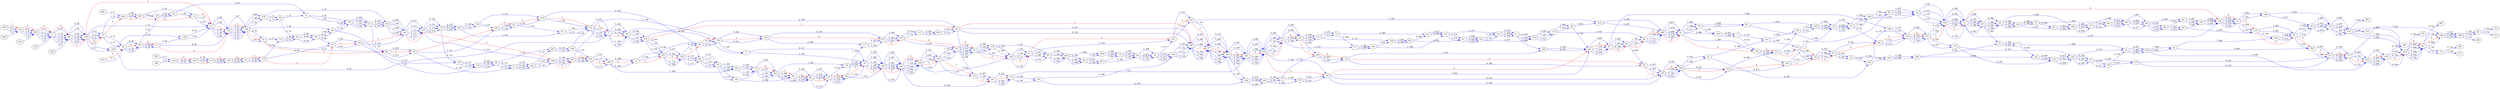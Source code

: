 digraph G
{
rankdir = LR
196 -> 134[label="0, 0" color=blue]
134 -> 206[label="0, 9" color=blue]
206 -> 2[label="0, 12" color=blue]
2 -> 90[label="0, 16" color=blue]
90 -> -219[label="0, 20" color=blue]
-219 -> -188[label="0, 21" color=blue]
-188 -> -139[label="0, 22" color=blue]
-139 -> 127[label="0, 60" color=blue]
127 -> -39[label="0, 66" color=blue]
-39 -> -130[label="0, 67" color=blue]
-130 -> -178[label="0, 68" color=blue]
-178 -> 110[label="0, 72" color=blue]
110 -> -84[label="0, 74" color=blue]
-84 -> 156[label="0, 84" color=blue]
156 -> -46[label="0, 86" color=blue]
-46 -> -103[label="0, 90" color=blue]
-103 -> 121[label="0, 102" color=blue]
121 -> 145[label="0, 107" color=blue]
145 -> -69[label="0, 108" color=blue]
-69 -> 125[label="0, 111" color=blue]
125 -> -33[label="0, 114" color=blue]
-33 -> -187[label="0, 115" color=blue]
-187 -> -151[label="0, 118" color=blue]
-151 -> -197[label="0, 128" color=blue]
-197 -> 98[label="0, 144" color=blue]
98 -> 16[label="0, 177" color=blue]
16 -> -161[label="0, 182" color=blue]
-161 -> -71[label="0, 191" color=blue]
-71 -> 203[label="0, 201" color=blue]
203 -> 86[label="0, 206" color=blue]
86 -> 217[label="0, 225" color=blue]
217 -> 179[label="0, 231" color=blue]
179 -> -8[label="0, 247" color=blue]
-8 -> 128[label="0, 249" color=blue]
128 -> 24[label="0, 250" color=blue]
24 -> 109[label="0, 252" color=blue]
109 -> -185[label="0, 254" color=blue]
-185 -> 13[label="0, 276" color=blue]
13 -> 147[label="0, 281" color=blue]
147 -> 204[label="0, 283" color=blue]
204 -> 38[label="0, 284" color=blue]
38 -> 207[label="0, 287" color=blue]
207 -> 28[label="0, 296" color=blue]
28 -> 78[label="0, 312" color=blue]
78 -> -136[label="0, 317" color=blue]
-136 -> 198[label="0, 331" color=blue]
198 -> 157[label="0, 342" color=blue]
157 -> -215[label="0, 346" color=blue]
-215 -> -183[label="0, 347" color=blue]
-183 -> 184[label="0, 348" color=blue]
184 -> 10[label="0, 350" color=blue]
10 -> -85[label="0, 358" color=blue]
-85 -> 111[label="0, 359" color=blue]
111 -> -226[label="0, 372" color=blue]
-226 -> 201[label="0, 396" color=blue]
201 -> -93[label="0, 404" color=blue]
-93 -> 132[label="0, 410" color=blue]
132 -> 213[label="0, 411" color=blue]
213 -> 6[label="0, 435" color=blue]
6 -> 124[label="0, 440" color=blue]
124 -> -170[label="0, 450" color=blue]
-170 -> 48[label="0, 452" color=blue]
48 -> -146[label="0, 468" color=blue]
-146 -> 31[label="0, 471" color=blue]
31 -> -57[label="0, 483" color=blue]
-57 -> -181[label="0, 485" color=blue]
-181 -> -3[label="0, 501" color=blue]
-3 -> -222[label="0, 518" color=blue]
-222 -> -210[label="0, 522" color=blue]
-210 -> -23[label="0, 531" color=blue]
-23 -> -81[label="0, 538" color=blue]
-81 -> 182[label="0, 551" color=blue]
182 -> -26[label="0, 576" color=blue]
-26 -> 171[label="0, 577" color=blue]
171 -> 108[label="0, 578" color=blue]
108 -> -11[label="0, 579" color=blue]
-11 -> -83[label="0, 582" color=blue]
-83 -> -95[label="0, 585" color=blue]
-95 -> -142[label="0, 586" color=blue]
-142 -> 43[label="0, 587" color=blue]
43 -> -164[label="0, 603" color=blue]
-164 -> -73[label="0, 609" color=blue]
-73 -> 101[label="0, 611" color=blue]
101 -> 191[label="0, 612" color=blue]
191 -> -60[label="0, 627" color=blue]
-60 -> 88[label="0, 629" color=blue]
88 -> 44[label="0, 632" color=blue]
44 -> -162[label="0, 645" color=blue]
-162 -> 138[label="0, 648" color=blue]
138 -> 21[label="0, 651" color=blue]
21 -> -131[label="0, 654" color=blue]
-131 -> -225[label="0, 658" color=blue]
-225 -> 92[label="0, 674" color=blue]
92 -> 94[label="0, 675" color=blue]
94 -> -112[label="0, 678" color=blue]
-112 -> -152[label="0, 684" color=blue]
-152 -> -104[label="0, 689" color=blue]
-104 -> -52[label="0, 693" color=blue]
-52 -> -166[label="0, 698" color=blue]
-166 -> -189[label="0, 699" color=blue]
-189 -> -82[label="0, 700" color=blue]
-82 -> 272[label="0, 701" color=blue]
196 -> 134[label="1, 0" color=blue]
134 -> 206[label="1, 9" color=blue]
206 -> 2[label="1, 12" color=blue]
2 -> 90[label="1, 16" color=blue]
90 -> -219[label="1, 20" color=blue]
-219 -> -77[label="1, 21" color=blue]
-77 -> 148[label="1, 23" color=blue]
148 -> 169[label="1, 28" color=blue]
169 -> -36[label="1, 42" color=blue]
-36 -> 212[label="1, 46" color=blue]
212 -> -51[label="1, 60" color=blue]
-51 -> 127[label="1, 63" color=blue]
127 -> -39[label="1, 66" color=blue]
-39 -> -130[label="1, 67" color=blue]
-130 -> -178[label="1, 68" color=blue]
-178 -> 110[label="1, 72" color=blue]
110 -> 27[label="1, 74" color=blue]
27 -> -103[label="1, 90" color=blue]
-103 -> 121[label="1, 102" color=blue]
121 -> 145[label="1, 107" color=blue]
145 -> -69[label="1, 108" color=blue]
-69 -> 125[label="1, 111" color=blue]
125 -> -33[label="1, 114" color=blue]
-33 -> -187[label="1, 115" color=blue]
-187 -> -151[label="1, 118" color=blue]
-151 -> 159[label="1, 128" color=blue]
159 -> 42[label="1, 138" color=blue]
42 -> 67[label="1, 143" color=blue]
67 -> 172[label="1, 144" color=blue]
172 -> 5[label="1, 159" color=blue]
5 -> -56[label="1, 162" color=blue]
-56 -> 102[label="1, 164" color=blue]
102 -> 205[label="1, 165" color=blue]
205 -> -129[label="1, 171" color=blue]
-129 -> 98[label="1, 173" color=blue]
98 -> 16[label="1, 177" color=blue]
16 -> 216[label="1, 182" color=blue]
216 -> -71[label="1, 195" color=blue]
-71 -> 203[label="1, 201" color=blue]
203 -> 58[label="1, 206" color=blue]
58 -> 86[label="1, 222" color=blue]
86 -> 217[label="1, 225" color=blue]
217 -> -64[label="1, 231" color=blue]
-64 -> 128[label="1, 233" color=blue]
128 -> 24[label="1, 250" color=blue]
24 -> 109[label="1, 252" color=blue]
109 -> -100[label="1, 254" color=blue]
-100 -> 175[label="1, 257" color=blue]
175 -> 53[label="1, 258" color=blue]
53 -> -176[label="1, 259" color=blue]
-176 -> -185[label="1, 260" color=blue]
-185 -> 13[label="1, 276" color=blue]
13 -> 147[label="1, 281" color=blue]
147 -> 204[label="1, 283" color=blue]
204 -> -149[label="1, 284" color=blue]
-149 -> -19[label="1, 303" color=blue]
-19 -> 28[label="1, 310" color=blue]
28 -> 78[label="1, 312" color=blue]
78 -> -221[label="1, 317" color=blue]
-221 -> 105[label="1, 318" color=blue]
105 -> 157[label="1, 323" color=blue]
157 -> -215[label="1, 346" color=blue]
-215 -> -183[label="1, 347" color=blue]
-183 -> 184[label="1, 348" color=blue]
184 -> 10[label="1, 350" color=blue]
10 -> -85[label="1, 358" color=blue]
-85 -> 111[label="1, 359" color=blue]
111 -> 15[label="1, 372" color=blue]
15 -> -17[label="1, 380" color=blue]
-17 -> -230[label="1, 390" color=blue]
-230 -> 132[label="1, 398" color=blue]
132 -> 61[label="1, 414" color=blue]
61 -> -18[label="1, 430" color=blue]
-18 -> 213[label="1, 437" color=blue]
213 -> 6[label="1, 438" color=blue]
6 -> 190[label="1, 443" color=blue]
190 -> 202[label="1, 456" color=blue]
202 -> 87[label="1, 459" color=blue]
87 -> 50[label="1, 461" color=blue]
50 -> 48[label="1, 467" color=blue]
48 -> -146[label="1, 471" color=blue]
-146 -> 31[label="1, 474" color=blue]
31 -> -222[label="1, 486" color=blue]
-222 -> -211[label="1, 525" color=blue]
-211 -> -89[label="1, 534" color=blue]
-89 -> -180[label="1, 537" color=blue]
-180 -> -23[label="1, 540" color=blue]
-23 -> -81[label="1, 541" color=blue]
-81 -> -144[label="1, 554" color=blue]
-144 -> 99[label="1, 563" color=blue]
99 -> -14[label="1, 576" color=blue]
-14 -> 108[label="1, 579" color=blue]
108 -> -11[label="1, 582" color=blue]
-11 -> -83[label="1, 585" color=blue]
-83 -> -95[label="1, 588" color=blue]
-95 -> -142[label="1, 589" color=blue]
-142 -> -45[label="1, 590" color=blue]
-45 -> 101[label="1, 599" color=blue]
101 -> 191[label="1, 615" color=blue]
191 -> -60[label="1, 630" color=blue]
-60 -> 88[label="1, 632" color=blue]
88 -> -65[label="1, 635" color=blue]
-65 -> -131[label="1, 639" color=blue]
-131 -> 92[label="1, 661" color=blue]
92 -> 94[label="1, 678" color=blue]
94 -> -112[label="1, 681" color=blue]
-112 -> -152[label="1, 687" color=blue]
-152 -> -104[label="1, 692" color=blue]
-104 -> -52[label="1, 696" color=blue]
-52 -> -166[label="1, 701" color=blue]
-166 -> -189[label="1, 702" color=blue]
-189 -> -82[label="1, 703" color=blue]
-82 -> 273[label="1, 704" color=blue]
274 -> 2[label="2, 0" color=blue]
2 -> 90[label="2, 16" color=blue]
90 -> -219[label="2, 20" color=blue]
-219 -> -77[label="2, 21" color=blue]
-77 -> 70[label="2, 23" color=blue]
70 -> -80[label="2, 39" color=blue]
-80 -> 113[label="2, 42" color=blue]
113 -> -139[label="2, 48" color=blue]
-139 -> 127[label="2, 60" color=blue]
127 -> -39[label="2, 66" color=blue]
-39 -> -130[label="2, 67" color=blue]
-130 -> 35[label="2, 68" color=blue]
35 -> -12[label="2, 75" color=blue]
-12 -> -84[label="2, 78" color=blue]
-84 -> 156[label="2, 84" color=blue]
156 -> -46[label="2, 86" color=blue]
-46 -> -103[label="2, 90" color=blue]
-103 -> 121[label="2, 102" color=blue]
121 -> 145[label="2, 107" color=blue]
145 -> -69[label="2, 108" color=blue]
-69 -> 125[label="2, 111" color=blue]
125 -> -33[label="2, 114" color=blue]
-33 -> -187[label="2, 115" color=blue]
-187 -> 67[label="2, 118" color=blue]
67 -> 172[label="2, 141" color=blue]
172 -> 5[label="2, 156" color=blue]
5 -> -56[label="2, 159" color=blue]
-56 -> 102[label="2, 161" color=blue]
102 -> 205[label="2, 162" color=blue]
205 -> -129[label="2, 168" color=blue]
-129 -> 98[label="2, 170" color=blue]
98 -> 16[label="2, 174" color=blue]
16 -> -161[label="2, 179" color=blue]
-161 -> 58[label="2, 188" color=blue]
58 -> 86[label="2, 219" color=blue]
86 -> 217[label="2, 222" color=blue]
217 -> -64[label="2, 228" color=blue]
-64 -> -8[label="2, 230" color=blue]
-8 -> 128[label="2, 246" color=blue]
128 -> 24[label="2, 247" color=blue]
24 -> 109[label="2, 249" color=blue]
109 -> -100[label="2, 251" color=blue]
-100 -> 175[label="2, 254" color=blue]
175 -> 53[label="2, 255" color=blue]
53 -> -176[label="2, 256" color=blue]
-176 -> 147[label="2, 257" color=blue]
147 -> 204[label="2, 280" color=blue]
204 -> 38[label="2, 281" color=blue]
38 -> 207[label="2, 284" color=blue]
207 -> -19[label="2, 293" color=blue]
-19 -> 28[label="2, 307" color=blue]
28 -> 78[label="2, 309" color=blue]
78 -> -136[label="2, 314" color=blue]
-136 -> 198[label="2, 328" color=blue]
198 -> 157[label="2, 339" color=blue]
157 -> -215[label="2, 343" color=blue]
-215 -> -183[label="2, 344" color=blue]
-183 -> 184[label="2, 345" color=blue]
184 -> 10[label="2, 347" color=blue]
10 -> -17[label="2, 355" color=blue]
-17 -> -230[label="2, 384" color=blue]
-230 -> -226[label="2, 392" color=blue]
-226 -> 201[label="2, 393" color=blue]
201 -> 61[label="2, 401" color=blue]
61 -> -18[label="2, 424" color=blue]
-18 -> 124[label="2, 431" color=blue]
124 -> -170[label="2, 447" color=blue]
-170 -> -49[label="2, 449" color=blue]
-49 -> -122[label="2, 452" color=blue]
-122 -> -146[label="2, 466" color=blue]
-146 -> 31[label="2, 468" color=blue]
31 -> -181[label="2, 480" color=blue]
-181 -> -3[label="2, 498" color=blue]
-3 -> 114[label="2, 515" color=blue]
114 -> -89[label="2, 528" color=blue]
-89 -> -180[label="2, 531" color=blue]
-180 -> -23[label="2, 534" color=blue]
-23 -> -81[label="2, 535" color=blue]
-81 -> -144[label="2, 548" color=blue]
-144 -> -14[label="2, 557" color=blue]
-14 -> 108[label="2, 573" color=blue]
108 -> -11[label="2, 576" color=blue]
-11 -> -83[label="2, 579" color=blue]
-83 -> -95[label="2, 582" color=blue]
-95 -> -142[label="2, 583" color=blue]
-142 -> -45[label="2, 584" color=blue]
-45 -> 43[label="2, 593" color=blue]
43 -> -164[label="2, 600" color=blue]
-164 -> -73[label="2, 606" color=blue]
-73 -> 191[label="2, 608" color=blue]
191 -> -60[label="2, 624" color=blue]
-60 -> 44[label="2, 626" color=blue]
44 -> -162[label="2, 642" color=blue]
-162 -> 138[label="2, 645" color=blue]
138 -> 21[label="2, 648" color=blue]
21 -> -168[label="2, 651" color=blue]
-168 -> 94[label="2, 653" color=blue]
94 -> -112[label="2, 675" color=blue]
-112 -> -152[label="2, 681" color=blue]
-152 -> 275[label="2, 686" color=blue]
276 -> 206[label="3, 0" color=blue]
206 -> 2[label="3, 12" color=blue]
2 -> 90[label="3, 16" color=blue]
90 -> -219[label="3, 20" color=blue]
-219 -> -77[label="3, 21" color=blue]
-77 -> 70[label="3, 23" color=blue]
70 -> -80[label="3, 39" color=blue]
-80 -> -36[label="3, 42" color=blue]
-36 -> 212[label="3, 46" color=blue]
212 -> 27[label="3, 60" color=blue]
27 -> -103[label="3, 90" color=blue]
-103 -> 121[label="3, 102" color=blue]
121 -> 68[label="3, 107" color=blue]
68 -> -34[label="3, 111" color=blue]
-34 -> 159[label="3, 115" color=blue]
159 -> 42[label="3, 138" color=blue]
42 -> -197[label="3, 143" color=blue]
-197 -> 172[label="3, 144" color=blue]
172 -> 5[label="3, 159" color=blue]
5 -> -56[label="3, 162" color=blue]
-56 -> 102[label="3, 164" color=blue]
102 -> 205[label="3, 165" color=blue]
205 -> -129[label="3, 171" color=blue]
-129 -> 98[label="3, 173" color=blue]
98 -> 16[label="3, 177" color=blue]
16 -> 216[label="3, 182" color=blue]
216 -> -71[label="3, 195" color=blue]
-71 -> 203[label="3, 201" color=blue]
203 -> 58[label="3, 206" color=blue]
58 -> 86[label="3, 222" color=blue]
86 -> 217[label="3, 225" color=blue]
217 -> -64[label="3, 231" color=blue]
-64 -> -177[label="3, 233" color=blue]
-177 -> 227[label="3, 243" color=blue]
227 -> -158[label="3, 249" color=blue]
-158 -> 175[label="3, 254" color=blue]
175 -> 53[label="3, 258" color=blue]
53 -> -176[label="3, 259" color=blue]
-176 -> -185[label="3, 260" color=blue]
-185 -> 13[label="3, 276" color=blue]
13 -> 147[label="3, 281" color=blue]
147 -> 204[label="3, 283" color=blue]
204 -> 38[label="3, 284" color=blue]
38 -> -149[label="3, 287" color=blue]
-149 -> -19[label="3, 303" color=blue]
-19 -> 28[label="3, 310" color=blue]
28 -> 78[label="3, 312" color=blue]
78 -> -136[label="3, 317" color=blue]
-136 -> 198[label="3, 331" color=blue]
198 -> 157[label="3, 342" color=blue]
157 -> -215[label="3, 346" color=blue]
-215 -> -183[label="3, 347" color=blue]
-183 -> 184[label="3, 348" color=blue]
184 -> 10[label="3, 350" color=blue]
10 -> -85[label="3, 358" color=blue]
-85 -> 111[label="3, 359" color=blue]
111 -> 15[label="3, 372" color=blue]
15 -> -93[label="3, 380" color=blue]
-93 -> 132[label="3, 413" color=blue]
132 -> 61[label="3, 414" color=blue]
61 -> -18[label="3, 430" color=blue]
-18 -> 213[label="3, 437" color=blue]
213 -> 6[label="3, 438" color=blue]
6 -> 124[label="3, 443" color=blue]
124 -> -170[label="3, 453" color=blue]
-170 -> -49[label="3, 455" color=blue]
-49 -> 202[label="3, 458" color=blue]
202 -> 87[label="3, 459" color=blue]
87 -> 50[label="3, 461" color=blue]
50 -> 48[label="3, 467" color=blue]
48 -> -146[label="3, 471" color=blue]
-146 -> 31[label="3, 474" color=blue]
31 -> -57[label="3, 486" color=blue]
-57 -> 97[label="3, 488" color=blue]
97 -> -180[label="3, 495" color=blue]
-180 -> -23[label="3, 540" color=blue]
-23 -> -81[label="3, 541" color=blue]
-81 -> -144[label="3, 554" color=blue]
-144 -> 99[label="3, 563" color=blue]
99 -> -14[label="3, 576" color=blue]
-14 -> 108[label="3, 579" color=blue]
108 -> -11[label="3, 582" color=blue]
-11 -> -83[label="3, 585" color=blue]
-83 -> -95[label="3, 588" color=blue]
-95 -> -164[label="3, 589" color=blue]
-164 -> -73[label="3, 612" color=blue]
-73 -> 101[label="3, 614" color=blue]
101 -> 191[label="3, 615" color=blue]
191 -> -60[label="3, 630" color=blue]
-60 -> 88[label="3, 632" color=blue]
88 -> -65[label="3, 635" color=blue]
-65 -> -162[label="3, 639" color=blue]
-162 -> 138[label="3, 651" color=blue]
138 -> 21[label="3, 654" color=blue]
21 -> -131[label="3, 657" color=blue]
-131 -> 92[label="3, 661" color=blue]
92 -> 94[label="3, 678" color=blue]
94 -> -112[label="3, 681" color=blue]
-112 -> -152[label="3, 687" color=blue]
-152 -> -104[label="3, 692" color=blue]
-104 -> -52[label="3, 696" color=blue]
-52 -> 74[label="3, 701" color=blue]
74 -> 277[label="3, 704" color=blue]
278 -> 70[label="4, 0" color=blue]
70 -> -80[label="4, 39" color=blue]
-80 -> 113[label="4, 42" color=blue]
113 -> -39[label="4, 48" color=blue]
-39 -> -130[label="4, 67" color=blue]
-130 -> 35[label="4, 68" color=blue]
35 -> 68[label="4, 75" color=blue]
68 -> -34[label="4, 105" color=blue]
-34 -> 9[label="4, 109" color=blue]
9 -> -223[label="4, 135" color=blue]
-223 -> 220[label="4, 137" color=blue]
220 -> -194[label="4, 141" color=blue]
-194 -> 172[label="4, 149" color=blue]
172 -> 5[label="4, 153" color=blue]
5 -> -56[label="4, 156" color=blue]
-56 -> 102[label="4, 158" color=blue]
102 -> -20[label="4, 159" color=blue]
-20 -> -79[label="4, 296" color=blue]
-79 -> 141[label="4, 297" color=blue]
141 -> -75[label="4, 301" color=blue]
-75 -> 116[label="4, 302" color=blue]
116 -> -136[label="4, 308" color=blue]
-136 -> 198[label="4, 322" color=blue]
198 -> 157[label="4, 333" color=blue]
157 -> -215[label="4, 337" color=blue]
-215 -> -183[label="4, 338" color=blue]
-183 -> 184[label="4, 339" color=blue]
184 -> 10[label="4, 341" color=blue]
10 -> -85[label="4, 349" color=blue]
-85 -> 208[label="4, 350" color=blue]
208 -> -76[label="4, 414" color=blue]
-76 -> 190[label="4, 425" color=blue]
190 -> 202[label="4, 453" color=blue]
202 -> 87[label="4, 456" color=blue]
87 -> 50[label="4, 458" color=blue]
50 -> 30[label="4, 464" color=blue]
30 -> -59[label="4, 483" color=blue]
-59 -> -224[label="4, 485" color=blue]
-224 -> 32[label="4, 486" color=blue]
32 -> 126[label="4, 493" color=blue]
126 -> -106[label="4, 570" color=blue]
-106 -> -26[label="4, 573" color=blue]
-26 -> 171[label="4, 577" color=blue]
171 -> -133[label="4, 578" color=blue]
-133 -> -155[label="4, 581" color=blue]
-155 -> -163[label="4, 608" color=blue]
-163 -> -72[label="4, 609" color=blue]
-72 -> 154[label="4, 611" color=blue]
154 -> 41[label="4, 612" color=blue]
41 -> -229[label="4, 657" color=blue]
-229 -> -192[label="4, 660" color=blue]
-192 -> -165[label="4, 687" color=blue]
-165 -> -104[label="4, 689" color=blue]
-104 -> 279[label="4, 693" color=blue]
280 -> 148[label="5, 0" color=blue]
148 -> 169[label="5, 28" color=blue]
169 -> -51[label="5, 42" color=blue]
-51 -> 127[label="5, 63" color=blue]
127 -> -39[label="5, 66" color=blue]
-39 -> -130[label="5, 67" color=blue]
-130 -> -178[label="5, 68" color=blue]
-178 -> 145[label="5, 72" color=blue]
145 -> -69[label="5, 108" color=blue]
-69 -> 125[label="5, 111" color=blue]
125 -> -199[label="5, 114" color=blue]
-199 -> 186[label="5, 144" color=blue]
186 -> -150[label="5, 146" color=blue]
-150 -> -1[label="5, 201" color=blue]
-1 -> -8[label="5, 244" color=blue]
-8 -> 128[label="5, 246" color=blue]
128 -> 24[label="5, 247" color=blue]
24 -> 109[label="5, 249" color=blue]
109 -> -100[label="5, 251" color=blue]
-100 -> 175[label="5, 254" color=blue]
175 -> 53[label="5, 255" color=blue]
53 -> -185[label="5, 256" color=blue]
-185 -> 13[label="5, 273" color=blue]
13 -> -221[label="5, 278" color=blue]
-221 -> 105[label="5, 315" color=blue]
105 -> -122[label="5, 320" color=blue]
-122 -> -146[label="5, 463" color=blue]
-146 -> 31[label="5, 465" color=blue]
31 -> -57[label="5, 477" color=blue]
-57 -> 97[label="5, 479" color=blue]
97 -> 99[label="5, 486" color=blue]
99 -> -14[label="5, 567" color=blue]
-14 -> 108[label="5, 570" color=blue]
108 -> -11[label="5, 573" color=blue]
-11 -> 138[label="5, 576" color=blue]
138 -> 21[label="5, 645" color=blue]
21 -> -168[label="5, 648" color=blue]
-168 -> -112[label="5, 650" color=blue]
-112 -> -152[label="5, 678" color=blue]
-152 -> 281[label="5, 683" color=blue]
282 -> -218[label="6, 0" color=blue]
-218 -> -195[label="6, 21" color=blue]
-195 -> 115[label="6, 30" color=blue]
115 -> -143[label="6, 48" color=blue]
-143 -> 123[label="6, 50" color=blue]
123 -> -174[label="6, 66" color=blue]
-174 -> -47[label="6, 74" color=blue]
-47 -> 120[label="6, 90" color=blue]
120 -> -119[label="6, 107" color=blue]
-119 -> 135[label="6, 123" color=blue]
135 -> -96[label="6, 125" color=blue]
-96 -> 9[label="6, 131" color=blue]
9 -> -223[label="6, 141" color=blue]
-223 -> -199[label="6, 143" color=blue]
-199 -> 186[label="6, 144" color=blue]
186 -> 214[label="6, 146" color=blue]
214 -> -160[label="6, 175" color=blue]
-160 -> -4[label="6, 186" color=blue]
-4 -> 205[label="6, 188" color=blue]
205 -> -129[label="6, 189" color=blue]
-129 -> -63[label="6, 191" color=blue]
-63 -> -150[label="6, 219" color=blue]
-150 -> -167[label="6, 222" color=blue]
-167 -> 227[label="6, 249" color=blue]
227 -> -158[label="6, 267" color=blue]
-158 -> -137[label="6, 272" color=blue]
-137 -> 209[label="6, 301" color=blue]
209 -> -20[label="6, 317" color=blue]
-20 -> 198[label="6, 323" color=blue]
198 -> 157[label="6, 360" color=blue]
157 -> -215[label="6, 364" color=blue]
-215 -> -228[label="6, 365" color=blue]
-228 -> -66[label="6, 390" color=blue]
-66 -> 140[label="6, 393" color=blue]
140 -> -54[label="6, 453" color=blue]
-54 -> -59[label="6, 455" color=blue]
-59 -> -224[label="6, 500" color=blue]
-224 -> 153[label="6, 501" color=blue]
153 -> -211[label="6, 506" color=blue]
-211 -> 173[label="6, 546" color=blue]
173 -> -22[label="6, 549" color=blue]
-22 -> 91[label="6, 553" color=blue]
91 -> -25[label="6, 561" color=blue]
-25 -> 126[label="6, 562" color=blue]
126 -> -107[label="6, 585" color=blue]
-107 -> -200[label="6, 588" color=blue]
-200 -> -29[label="6, 590" color=blue]
-29 -> -155[label="6, 606" color=blue]
-155 -> -163[label="6, 623" color=blue]
-163 -> -72[label="6, 624" color=blue]
-72 -> -118[label="6, 626" color=blue]
-118 -> 117[label="6, 642" color=blue]
117 -> 37[label="6, 700" color=blue]
37 -> -192[label="6, 701" color=blue]
-192 -> -165[label="6, 702" color=blue]
-165 -> 283[label="6, 704" color=blue]
284 -> 134[label="7, 0" color=blue]
134 -> 206[label="7, 9" color=blue]
206 -> 2[label="7, 12" color=blue]
2 -> 90[label="7, 16" color=blue]
90 -> -219[label="7, 20" color=blue]
-219 -> 127[label="7, 21" color=blue]
127 -> -39[label="7, 66" color=blue]
-39 -> -130[label="7, 67" color=blue]
-130 -> -46[label="7, 68" color=blue]
-46 -> 135[label="7, 90" color=blue]
135 -> -96[label="7, 125" color=blue]
-96 -> 220[label="7, 131" color=blue]
220 -> -194[label="7, 147" color=blue]
-194 -> 214[label="7, 155" color=blue]
214 -> -160[label="7, 157" color=blue]
-160 -> 216[label="7, 168" color=blue]
216 -> -71[label="7, 195" color=blue]
-71 -> 203[label="7, 201" color=blue]
203 -> 179[label="7, 206" color=blue]
179 -> -8[label="7, 247" color=blue]
-8 -> 128[label="7, 249" color=blue]
128 -> 24[label="7, 250" color=blue]
24 -> 109[label="7, 252" color=blue]
109 -> -100[label="7, 254" color=blue]
-100 -> -79[label="7, 257" color=blue]
-79 -> 141[label="7, 306" color=blue]
141 -> -75[label="7, 310" color=blue]
-75 -> -183[label="7, 311" color=blue]
-183 -> 184[label="7, 348" color=blue]
184 -> -54[label="7, 350" color=blue]
-54 -> 202[label="7, 446" color=blue]
202 -> 87[label="7, 462" color=blue]
87 -> -106[label="7, 464" color=blue]
-106 -> -26[label="7, 579" color=blue]
-26 -> 171[label="7, 583" color=blue]
171 -> 108[label="7, 584" color=blue]
108 -> -11[label="7, 585" color=blue]
-11 -> -83[label="7, 588" color=blue]
-83 -> 55[label="7, 591" color=blue]
55 -> -7[label="7, 593" color=blue]
-7 -> 41[label="7, 596" color=blue]
41 -> -229[label="7, 663" color=blue]
-229 -> 62[label="7, 666" color=blue]
62 -> -225[label="7, 668" color=blue]
-225 -> 92[label="7, 680" color=blue]
92 -> 193[label="7, 681" color=blue]
193 -> 117[label="7, 690" color=blue]
117 -> 37[label="7, 691" color=blue]
37 -> -166[label="7, 692" color=blue]
-166 -> -189[label="7, 711" color=blue]
-189 -> 285[label="7, 712" color=blue]
286 -> 90[label="8, 0" color=blue]
90 -> -219[label="8, 20" color=blue]
-219 -> -188[label="8, 21" color=blue]
-188 -> 5[label="8, 22" color=blue]
5 -> -56[label="8, 132" color=blue]
-56 -> -1[label="8, 134" color=blue]
-1 -> -8[label="8, 217" color=blue]
-8 -> 128[label="8, 219" color=blue]
128 -> 24[label="8, 220" color=blue]
24 -> 141[label="8, 222" color=blue]
141 -> -75[label="8, 253" color=blue]
-75 -> 116[label="8, 254" color=blue]
116 -> -228[label="8, 260" color=blue]
-228 -> -66[label="8, 315" color=blue]
-66 -> -40[label="8, 318" color=blue]
-40 -> 208[label="8, 319" color=blue]
208 -> -76[label="8, 369" color=blue]
-76 -> 30[label="8, 380" color=blue]
30 -> -59[label="8, 429" color=blue]
-59 -> -224[label="8, 431" color=blue]
-224 -> 153[label="8, 432" color=blue]
153 -> -210[label="8, 437" color=blue]
-210 -> -22[label="8, 477" color=blue]
-22 -> 91[label="8, 484" color=blue]
91 -> 182[label="8, 492" color=blue]
182 -> -26[label="8, 522" color=blue]
-26 -> 171[label="8, 523" color=blue]
171 -> -133[label="8, 524" color=blue]
-133 -> -163[label="8, 527" color=blue]
-163 -> 41[label="8, 552" color=blue]
41 -> -229[label="8, 600" color=blue]
-229 -> 62[label="8, 603" color=blue]
62 -> 193[label="8, 605" color=blue]
193 -> 117[label="8, 627" color=blue]
117 -> 37[label="8, 628" color=blue]
37 -> -192[label="8, 629" color=blue]
-192 -> -165[label="8, 630" color=blue]
-165 -> -104[label="8, 632" color=blue]
-104 -> -52[label="8, 636" color=blue]
-52 -> 287[label="8, 641" color=blue]
288 -> -218[label="9, 0" color=blue]
-218 -> -195[label="9, 21" color=blue]
-195 -> 115[label="9, 30" color=blue]
115 -> -143[label="9, 48" color=blue]
-143 -> 123[label="9, 50" color=blue]
123 -> -174[label="9, 66" color=blue]
-174 -> -12[label="9, 74" color=blue]
-12 -> -84[label="9, 78" color=blue]
-84 -> 156[label="9, 84" color=blue]
156 -> -47[label="9, 86" color=blue]
-47 -> 120[label="9, 90" color=blue]
120 -> -69[label="9, 107" color=blue]
-69 -> 125[label="9, 111" color=blue]
125 -> -33[label="9, 114" color=blue]
-33 -> -119[label="9, 115" color=blue]
-119 -> 135[label="9, 123" color=blue]
135 -> -96[label="9, 125" color=blue]
-96 -> 9[label="9, 131" color=blue]
9 -> -223[label="9, 141" color=blue]
-223 -> -199[label="9, 143" color=blue]
-199 -> 186[label="9, 144" color=blue]
186 -> 214[label="9, 146" color=blue]
214 -> -160[label="9, 175" color=blue]
-160 -> -4[label="9, 186" color=blue]
-4 -> -63[label="9, 188" color=blue]
-63 -> -150[label="9, 219" color=blue]
-150 -> -167[label="9, 222" color=blue]
-167 -> -177[label="9, 249" color=blue]
-177 -> 227[label="9, 261" color=blue]
227 -> -158[label="9, 267" color=blue]
-158 -> -137[label="9, 272" color=blue]
-137 -> 209[label="9, 301" color=blue]
209 -> -20[label="9, 317" color=blue]
-20 -> 198[label="9, 323" color=blue]
198 -> 157[label="9, 360" color=blue]
157 -> -215[label="9, 364" color=blue]
-215 -> -228[label="9, 365" color=blue]
-228 -> -66[label="9, 390" color=blue]
-66 -> -40[label="9, 393" color=blue]
-40 -> 140[label="9, 394" color=blue]
140 -> -54[label="9, 453" color=blue]
-54 -> -59[label="9, 455" color=blue]
-59 -> -224[label="9, 500" color=blue]
-224 -> 32[label="9, 501" color=blue]
32 -> 114[label="9, 508" color=blue]
114 -> 173[label="9, 546" color=blue]
173 -> -22[label="9, 549" color=blue]
-22 -> 91[label="9, 553" color=blue]
91 -> -25[label="9, 561" color=blue]
-25 -> -107[label="9, 562" color=blue]
-107 -> -200[label="9, 588" color=blue]
-200 -> 55[label="9, 590" color=blue]
55 -> -7[label="9, 602" color=blue]
-7 -> -29[label="9, 605" color=blue]
-29 -> -155[label="9, 606" color=blue]
-155 -> -163[label="9, 623" color=blue]
-163 -> -72[label="9, 624" color=blue]
-72 -> 154[label="9, 626" color=blue]
154 -> -118[label="9, 627" color=blue]
-118 -> 117[label="9, 642" color=blue]
117 -> 37[label="9, 700" color=blue]
37 -> -192[label="9, 701" color=blue]
-192 -> -165[label="9, 702" color=blue]
-165 -> -104[label="9, 704" color=blue]
-104 -> -52[label="9, 708" color=blue]
-52 -> 74[label="9, 713" color=blue]
74 -> 289[label="9, 716" color=blue]
-4 -> 205[label="0" color=red]
205 -> -129[label="0" color=red]
-129 -> -63[label="0" color=red]
-63 -> -150[label="0" color=red]
-150 -> -167[label="0" color=red]
-167 -> 227[label="0" color=red]
227 -> -158[label="0" color=red]
-158 -> 175[label="0" color=red]
175 -> 53[label="0" color=red]
53 -> -185[label="0" color=red]
-185 -> 13[label="0" color=red]
13 -> -221[label="0" color=red]
-221 -> 105[label="0" color=red]
105 -> 157[label="0" color=red]
157 -> -215[label="0" color=red]
-215 -> -183[label="0" color=red]
-183 -> 184[label="0" color=red]
184 -> -54[label="0" color=red]
-54 -> 202[label="0" color=red]
202 -> 87[label="0" color=red]
87 -> 50[label="0" color=red]
50 -> 48[label="0" color=red]
48 -> -146[label="0" color=red]
-146 -> 31[label="0" color=red]
31 -> -222[label="0" color=red]
-222 -> -211[label="0" color=red]
-211 -> 173[label="0" color=red]
173 -> -22[label="0" color=red]
-22 -> 91[label="0" color=red]
91 -> 182[label="0" color=red]
182 -> -26[label="0" color=red]
-26 -> 171[label="0" color=red]
171 -> 108[label="0" color=red]
108 -> -11[label="0" color=red]
-11 -> 138[label="0" color=red]
138 -> 21[label="0" color=red]
21 -> -131[label="0" color=red]
-131 -> 92[label="0" color=red]
92 -> 193[label="0" color=red]
193 -> 117[label="0" color=red]
117 -> 37[label="0" color=red]
37 -> -192[label="0" color=red]
-192 -> -165[label="0" color=red]
-165 -> -104[label="0" color=red]
-104 -> -52[label="0" color=red]
-52 -> -166[label="0" color=red]
102 -> -20[label="1" color=red]
-20 -> 198[label="1" color=red]
198 -> 157[label="1" color=red]
-71 -> 203[label="2" color=red]
203 -> 58[label="2" color=red]
58 -> 86[label="2" color=red]
86 -> 217[label="2" color=red]
217 -> -64[label="2" color=red]
-64 -> -8[label="2" color=red]
-8 -> 128[label="2" color=red]
128 -> 24[label="2" color=red]
24 -> 109[label="2" color=red]
109 -> -100[label="2" color=red]
-100 -> -79[label="2" color=red]
-79 -> 141[label="2" color=red]
141 -> -75[label="2" color=red]
206 -> 2[label="3" color=red]
2 -> 90[label="3" color=red]
90 -> -219[label="3" color=red]
-219 -> 127[label="3" color=red]
127 -> -39[label="3" color=red]
-39 -> -130[label="3" color=red]
-130 -> 35[label="3" color=red]
35 -> 68[label="3" color=red]
68 -> -34[label="3" color=red]
-34 -> 159[label="3" color=red]
159 -> 42[label="3" color=red]
42 -> -197[label="3" color=red]
-197 -> 172[label="3" color=red]
172 -> 5[label="3" color=red]
5 -> -56[label="3" color=red]
184 -> 10[label="4" color=red]
10 -> -85[label="4" color=red]
-85 -> 208[label="4" color=red]
208 -> -76[label="4" color=red]
-76 -> 30[label="4" color=red]
30 -> -59[label="4" color=red]
-59 -> -224[label="4" color=red]
-224 -> 153[label="4" color=red]
153 -> -210[label="4" color=red]
-210 -> -22[label="4" color=red]
-218 -> -195[label="5" color=red]
-195 -> 115[label="5" color=red]
115 -> -143[label="5" color=red]
-143 -> 123[label="5" color=red]
123 -> -174[label="5" color=red]
-174 -> -47[label="5" color=red]
-47 -> 120[label="5" color=red]
120 -> -69[label="5" color=red]
-69 -> 125[label="5" color=red]
125 -> -199[label="5" color=red]
-199 -> 186[label="5" color=red]
186 -> 214[label="5" color=red]
214 -> -160[label="5" color=red]
-160 -> -4[label="5" color=red]
-219 -> -77[label="6" color=red]
-77 -> 148[label="6" color=red]
148 -> 169[label="6" color=red]
169 -> -51[label="6" color=red]
-51 -> 127[label="6" color=red]
196 -> 134[label="7" color=red]
134 -> 206[label="7" color=red]
278 -> 70[label="8" color=red]
70 -> -80[label="8" color=red]
-80 -> 113[label="8" color=red]
113 -> -39[label="8" color=red]
}
